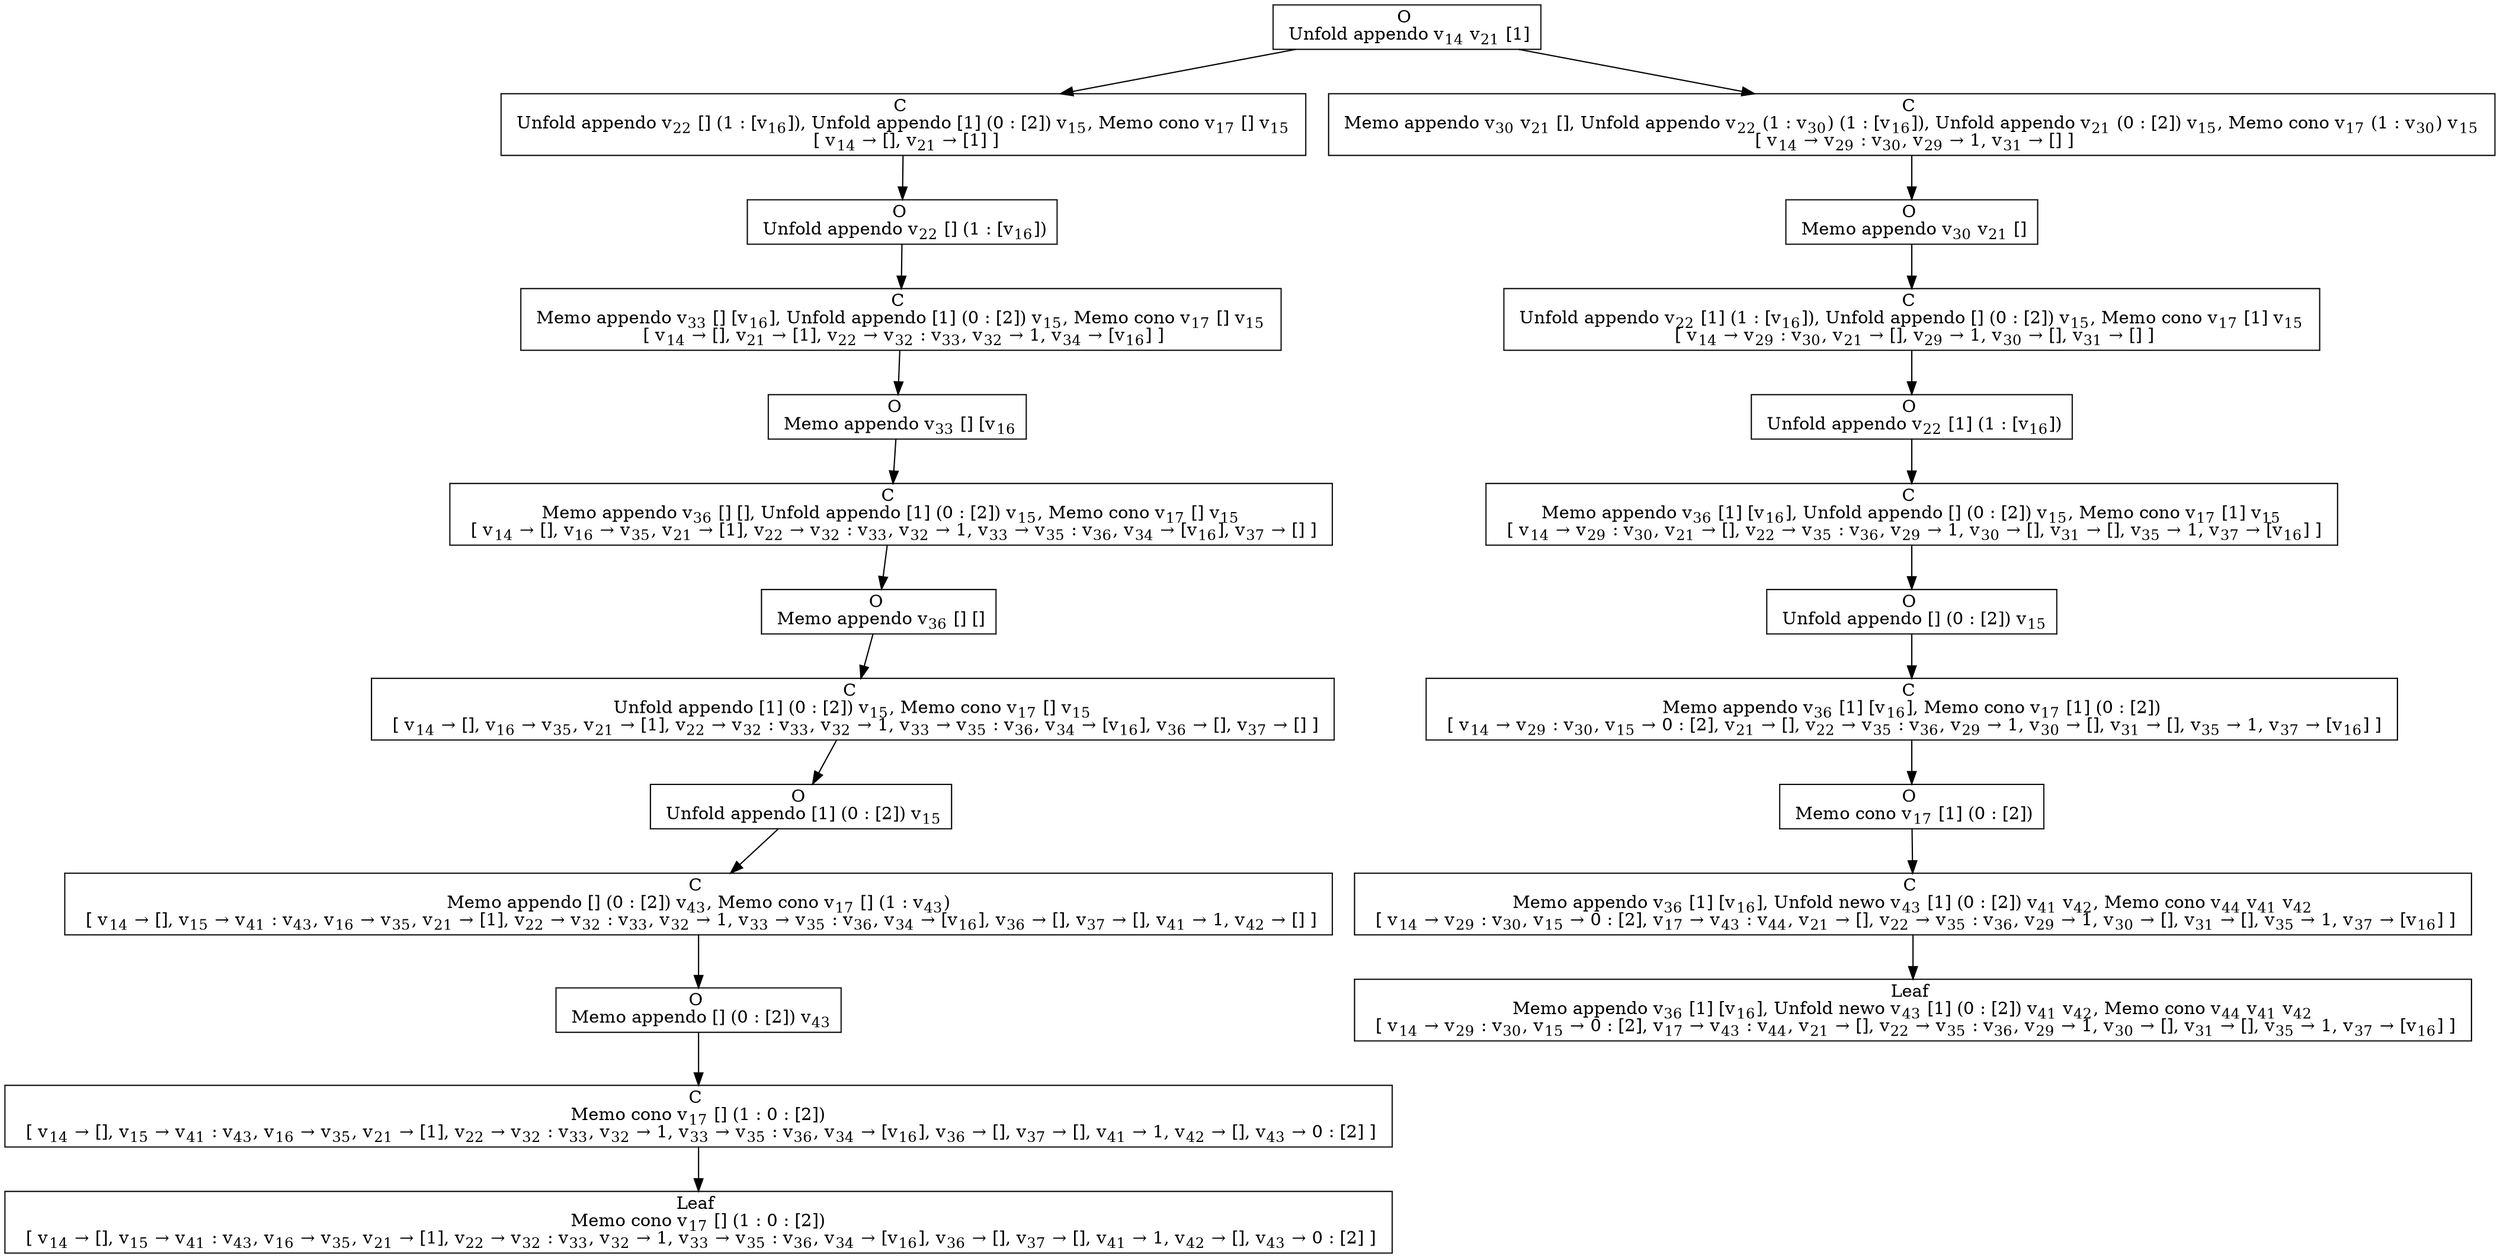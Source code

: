 digraph {
    graph [rankdir=TB
          ,bgcolor=transparent];
    node [shape=box
         ,fillcolor=white
         ,style=filled];
    0 [label=<O <BR/> Unfold appendo v<SUB>14</SUB> v<SUB>21</SUB> [1]>];
    1 [label=<C <BR/> Unfold appendo v<SUB>22</SUB> [] (1 : [v<SUB>16</SUB>]), Unfold appendo [1] (0 : [2]) v<SUB>15</SUB>, Memo cono v<SUB>17</SUB> [] v<SUB>15</SUB> <BR/>  [ v<SUB>14</SUB> &rarr; [], v<SUB>21</SUB> &rarr; [1] ] >];
    2 [label=<C <BR/> Memo appendo v<SUB>30</SUB> v<SUB>21</SUB> [], Unfold appendo v<SUB>22</SUB> (1 : v<SUB>30</SUB>) (1 : [v<SUB>16</SUB>]), Unfold appendo v<SUB>21</SUB> (0 : [2]) v<SUB>15</SUB>, Memo cono v<SUB>17</SUB> (1 : v<SUB>30</SUB>) v<SUB>15</SUB> <BR/>  [ v<SUB>14</SUB> &rarr; v<SUB>29</SUB> : v<SUB>30</SUB>, v<SUB>29</SUB> &rarr; 1, v<SUB>31</SUB> &rarr; [] ] >];
    3 [label=<O <BR/> Unfold appendo v<SUB>22</SUB> [] (1 : [v<SUB>16</SUB>])>];
    4 [label=<C <BR/> Memo appendo v<SUB>33</SUB> [] [v<SUB>16</SUB>], Unfold appendo [1] (0 : [2]) v<SUB>15</SUB>, Memo cono v<SUB>17</SUB> [] v<SUB>15</SUB> <BR/>  [ v<SUB>14</SUB> &rarr; [], v<SUB>21</SUB> &rarr; [1], v<SUB>22</SUB> &rarr; v<SUB>32</SUB> : v<SUB>33</SUB>, v<SUB>32</SUB> &rarr; 1, v<SUB>34</SUB> &rarr; [v<SUB>16</SUB>] ] >];
    5 [label=<O <BR/> Memo appendo v<SUB>33</SUB> [] [v<SUB>16</SUB>]>];
    6 [label=<C <BR/> Memo appendo v<SUB>36</SUB> [] [], Unfold appendo [1] (0 : [2]) v<SUB>15</SUB>, Memo cono v<SUB>17</SUB> [] v<SUB>15</SUB> <BR/>  [ v<SUB>14</SUB> &rarr; [], v<SUB>16</SUB> &rarr; v<SUB>35</SUB>, v<SUB>21</SUB> &rarr; [1], v<SUB>22</SUB> &rarr; v<SUB>32</SUB> : v<SUB>33</SUB>, v<SUB>32</SUB> &rarr; 1, v<SUB>33</SUB> &rarr; v<SUB>35</SUB> : v<SUB>36</SUB>, v<SUB>34</SUB> &rarr; [v<SUB>16</SUB>], v<SUB>37</SUB> &rarr; [] ] >];
    7 [label=<O <BR/> Memo appendo v<SUB>36</SUB> [] []>];
    8 [label=<C <BR/> Unfold appendo [1] (0 : [2]) v<SUB>15</SUB>, Memo cono v<SUB>17</SUB> [] v<SUB>15</SUB> <BR/>  [ v<SUB>14</SUB> &rarr; [], v<SUB>16</SUB> &rarr; v<SUB>35</SUB>, v<SUB>21</SUB> &rarr; [1], v<SUB>22</SUB> &rarr; v<SUB>32</SUB> : v<SUB>33</SUB>, v<SUB>32</SUB> &rarr; 1, v<SUB>33</SUB> &rarr; v<SUB>35</SUB> : v<SUB>36</SUB>, v<SUB>34</SUB> &rarr; [v<SUB>16</SUB>], v<SUB>36</SUB> &rarr; [], v<SUB>37</SUB> &rarr; [] ] >];
    9 [label=<O <BR/> Unfold appendo [1] (0 : [2]) v<SUB>15</SUB>>];
    10 [label=<C <BR/> Memo appendo [] (0 : [2]) v<SUB>43</SUB>, Memo cono v<SUB>17</SUB> [] (1 : v<SUB>43</SUB>) <BR/>  [ v<SUB>14</SUB> &rarr; [], v<SUB>15</SUB> &rarr; v<SUB>41</SUB> : v<SUB>43</SUB>, v<SUB>16</SUB> &rarr; v<SUB>35</SUB>, v<SUB>21</SUB> &rarr; [1], v<SUB>22</SUB> &rarr; v<SUB>32</SUB> : v<SUB>33</SUB>, v<SUB>32</SUB> &rarr; 1, v<SUB>33</SUB> &rarr; v<SUB>35</SUB> : v<SUB>36</SUB>, v<SUB>34</SUB> &rarr; [v<SUB>16</SUB>], v<SUB>36</SUB> &rarr; [], v<SUB>37</SUB> &rarr; [], v<SUB>41</SUB> &rarr; 1, v<SUB>42</SUB> &rarr; [] ] >];
    11 [label=<O <BR/> Memo appendo [] (0 : [2]) v<SUB>43</SUB>>];
    12 [label=<C <BR/> Memo cono v<SUB>17</SUB> [] (1 : 0 : [2]) <BR/>  [ v<SUB>14</SUB> &rarr; [], v<SUB>15</SUB> &rarr; v<SUB>41</SUB> : v<SUB>43</SUB>, v<SUB>16</SUB> &rarr; v<SUB>35</SUB>, v<SUB>21</SUB> &rarr; [1], v<SUB>22</SUB> &rarr; v<SUB>32</SUB> : v<SUB>33</SUB>, v<SUB>32</SUB> &rarr; 1, v<SUB>33</SUB> &rarr; v<SUB>35</SUB> : v<SUB>36</SUB>, v<SUB>34</SUB> &rarr; [v<SUB>16</SUB>], v<SUB>36</SUB> &rarr; [], v<SUB>37</SUB> &rarr; [], v<SUB>41</SUB> &rarr; 1, v<SUB>42</SUB> &rarr; [], v<SUB>43</SUB> &rarr; 0 : [2] ] >];
    13 [label=<Leaf <BR/> Memo cono v<SUB>17</SUB> [] (1 : 0 : [2]) <BR/>  [ v<SUB>14</SUB> &rarr; [], v<SUB>15</SUB> &rarr; v<SUB>41</SUB> : v<SUB>43</SUB>, v<SUB>16</SUB> &rarr; v<SUB>35</SUB>, v<SUB>21</SUB> &rarr; [1], v<SUB>22</SUB> &rarr; v<SUB>32</SUB> : v<SUB>33</SUB>, v<SUB>32</SUB> &rarr; 1, v<SUB>33</SUB> &rarr; v<SUB>35</SUB> : v<SUB>36</SUB>, v<SUB>34</SUB> &rarr; [v<SUB>16</SUB>], v<SUB>36</SUB> &rarr; [], v<SUB>37</SUB> &rarr; [], v<SUB>41</SUB> &rarr; 1, v<SUB>42</SUB> &rarr; [], v<SUB>43</SUB> &rarr; 0 : [2] ] >];
    14 [label=<O <BR/> Memo appendo v<SUB>30</SUB> v<SUB>21</SUB> []>];
    15 [label=<C <BR/> Unfold appendo v<SUB>22</SUB> [1] (1 : [v<SUB>16</SUB>]), Unfold appendo [] (0 : [2]) v<SUB>15</SUB>, Memo cono v<SUB>17</SUB> [1] v<SUB>15</SUB> <BR/>  [ v<SUB>14</SUB> &rarr; v<SUB>29</SUB> : v<SUB>30</SUB>, v<SUB>21</SUB> &rarr; [], v<SUB>29</SUB> &rarr; 1, v<SUB>30</SUB> &rarr; [], v<SUB>31</SUB> &rarr; [] ] >];
    16 [label=<O <BR/> Unfold appendo v<SUB>22</SUB> [1] (1 : [v<SUB>16</SUB>])>];
    17 [label=<C <BR/> Memo appendo v<SUB>36</SUB> [1] [v<SUB>16</SUB>], Unfold appendo [] (0 : [2]) v<SUB>15</SUB>, Memo cono v<SUB>17</SUB> [1] v<SUB>15</SUB> <BR/>  [ v<SUB>14</SUB> &rarr; v<SUB>29</SUB> : v<SUB>30</SUB>, v<SUB>21</SUB> &rarr; [], v<SUB>22</SUB> &rarr; v<SUB>35</SUB> : v<SUB>36</SUB>, v<SUB>29</SUB> &rarr; 1, v<SUB>30</SUB> &rarr; [], v<SUB>31</SUB> &rarr; [], v<SUB>35</SUB> &rarr; 1, v<SUB>37</SUB> &rarr; [v<SUB>16</SUB>] ] >];
    18 [label=<O <BR/> Unfold appendo [] (0 : [2]) v<SUB>15</SUB>>];
    19 [label=<C <BR/> Memo appendo v<SUB>36</SUB> [1] [v<SUB>16</SUB>], Memo cono v<SUB>17</SUB> [1] (0 : [2]) <BR/>  [ v<SUB>14</SUB> &rarr; v<SUB>29</SUB> : v<SUB>30</SUB>, v<SUB>15</SUB> &rarr; 0 : [2], v<SUB>21</SUB> &rarr; [], v<SUB>22</SUB> &rarr; v<SUB>35</SUB> : v<SUB>36</SUB>, v<SUB>29</SUB> &rarr; 1, v<SUB>30</SUB> &rarr; [], v<SUB>31</SUB> &rarr; [], v<SUB>35</SUB> &rarr; 1, v<SUB>37</SUB> &rarr; [v<SUB>16</SUB>] ] >];
    20 [label=<O <BR/> Memo cono v<SUB>17</SUB> [1] (0 : [2])>];
    21 [label=<C <BR/> Memo appendo v<SUB>36</SUB> [1] [v<SUB>16</SUB>], Unfold newo v<SUB>43</SUB> [1] (0 : [2]) v<SUB>41</SUB> v<SUB>42</SUB>, Memo cono v<SUB>44</SUB> v<SUB>41</SUB> v<SUB>42</SUB> <BR/>  [ v<SUB>14</SUB> &rarr; v<SUB>29</SUB> : v<SUB>30</SUB>, v<SUB>15</SUB> &rarr; 0 : [2], v<SUB>17</SUB> &rarr; v<SUB>43</SUB> : v<SUB>44</SUB>, v<SUB>21</SUB> &rarr; [], v<SUB>22</SUB> &rarr; v<SUB>35</SUB> : v<SUB>36</SUB>, v<SUB>29</SUB> &rarr; 1, v<SUB>30</SUB> &rarr; [], v<SUB>31</SUB> &rarr; [], v<SUB>35</SUB> &rarr; 1, v<SUB>37</SUB> &rarr; [v<SUB>16</SUB>] ] >];
    22 [label=<Leaf <BR/> Memo appendo v<SUB>36</SUB> [1] [v<SUB>16</SUB>], Unfold newo v<SUB>43</SUB> [1] (0 : [2]) v<SUB>41</SUB> v<SUB>42</SUB>, Memo cono v<SUB>44</SUB> v<SUB>41</SUB> v<SUB>42</SUB> <BR/>  [ v<SUB>14</SUB> &rarr; v<SUB>29</SUB> : v<SUB>30</SUB>, v<SUB>15</SUB> &rarr; 0 : [2], v<SUB>17</SUB> &rarr; v<SUB>43</SUB> : v<SUB>44</SUB>, v<SUB>21</SUB> &rarr; [], v<SUB>22</SUB> &rarr; v<SUB>35</SUB> : v<SUB>36</SUB>, v<SUB>29</SUB> &rarr; 1, v<SUB>30</SUB> &rarr; [], v<SUB>31</SUB> &rarr; [], v<SUB>35</SUB> &rarr; 1, v<SUB>37</SUB> &rarr; [v<SUB>16</SUB>] ] >];
    0 -> 1 [label=""];
    0 -> 2 [label=""];
    1 -> 3 [label=""];
    2 -> 14 [label=""];
    3 -> 4 [label=""];
    4 -> 5 [label=""];
    5 -> 6 [label=""];
    6 -> 7 [label=""];
    7 -> 8 [label=""];
    8 -> 9 [label=""];
    9 -> 10 [label=""];
    10 -> 11 [label=""];
    11 -> 12 [label=""];
    12 -> 13 [label=""];
    14 -> 15 [label=""];
    15 -> 16 [label=""];
    16 -> 17 [label=""];
    17 -> 18 [label=""];
    18 -> 19 [label=""];
    19 -> 20 [label=""];
    20 -> 21 [label=""];
    21 -> 22 [label=""];
}